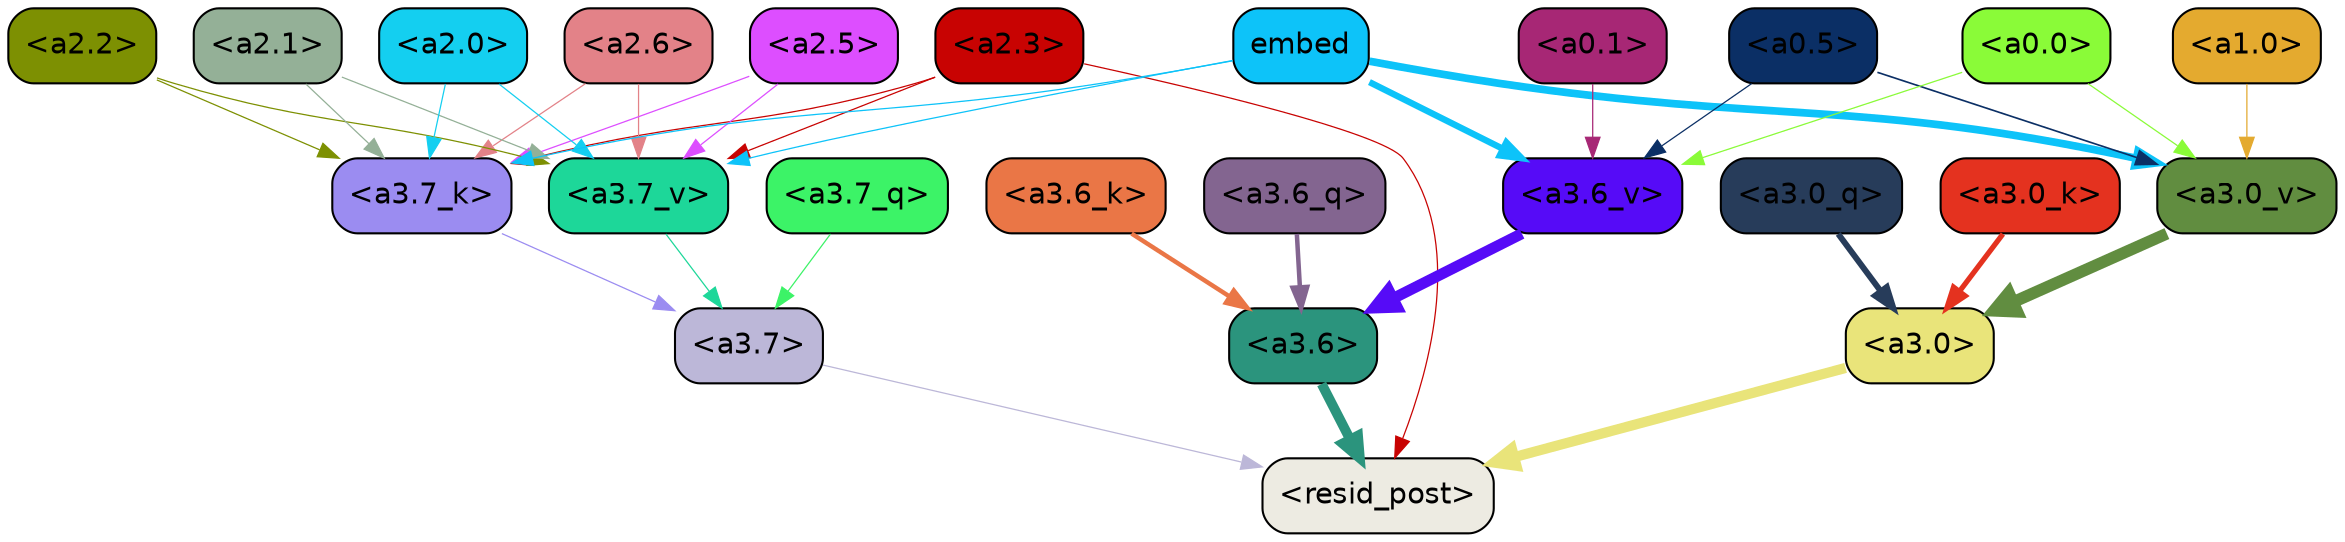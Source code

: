 strict digraph "" {
	graph [bgcolor=transparent,
		layout=dot,
		overlap=false,
		splines=true
	];
	"<a3.7>"	[color=black,
		fillcolor="#bcb7d8",
		fontname=Helvetica,
		shape=box,
		style="filled, rounded"];
	"<resid_post>"	[color=black,
		fillcolor="#edebe2",
		fontname=Helvetica,
		shape=box,
		style="filled, rounded"];
	"<a3.7>" -> "<resid_post>"	[color="#bcb7d8",
		penwidth=0.6];
	"<a3.6>"	[color=black,
		fillcolor="#2b947d",
		fontname=Helvetica,
		shape=box,
		style="filled, rounded"];
	"<a3.6>" -> "<resid_post>"	[color="#2b947d",
		penwidth=4.752790808677673];
	"<a3.0>"	[color=black,
		fillcolor="#e9e47a",
		fontname=Helvetica,
		shape=box,
		style="filled, rounded"];
	"<a3.0>" -> "<resid_post>"	[color="#e9e47a",
		penwidth=4.897669434547424];
	"<a2.3>"	[color=black,
		fillcolor="#c80302",
		fontname=Helvetica,
		shape=box,
		style="filled, rounded"];
	"<a2.3>" -> "<resid_post>"	[color="#c80302",
		penwidth=0.6];
	"<a3.7_k>"	[color=black,
		fillcolor="#9b8cf1",
		fontname=Helvetica,
		shape=box,
		style="filled, rounded"];
	"<a2.3>" -> "<a3.7_k>"	[color="#c80302",
		penwidth=0.6];
	"<a3.7_v>"	[color=black,
		fillcolor="#1dd799",
		fontname=Helvetica,
		shape=box,
		style="filled, rounded"];
	"<a2.3>" -> "<a3.7_v>"	[color="#c80302",
		penwidth=0.6];
	"<a3.7_q>"	[color=black,
		fillcolor="#3cf367",
		fontname=Helvetica,
		shape=box,
		style="filled, rounded"];
	"<a3.7_q>" -> "<a3.7>"	[color="#3cf367",
		penwidth=0.6];
	"<a3.6_q>"	[color=black,
		fillcolor="#836590",
		fontname=Helvetica,
		shape=box,
		style="filled, rounded"];
	"<a3.6_q>" -> "<a3.6>"	[color="#836590",
		penwidth=2.160832464694977];
	"<a3.0_q>"	[color=black,
		fillcolor="#273c5a",
		fontname=Helvetica,
		shape=box,
		style="filled, rounded"];
	"<a3.0_q>" -> "<a3.0>"	[color="#273c5a",
		penwidth=2.870753765106201];
	"<a3.7_k>" -> "<a3.7>"	[color="#9b8cf1",
		penwidth=0.6];
	"<a3.6_k>"	[color=black,
		fillcolor="#ea7646",
		fontname=Helvetica,
		shape=box,
		style="filled, rounded"];
	"<a3.6_k>" -> "<a3.6>"	[color="#ea7646",
		penwidth=2.13908451795578];
	"<a3.0_k>"	[color=black,
		fillcolor="#e4321f",
		fontname=Helvetica,
		shape=box,
		style="filled, rounded"];
	"<a3.0_k>" -> "<a3.0>"	[color="#e4321f",
		penwidth=2.520303964614868];
	"<a3.7_v>" -> "<a3.7>"	[color="#1dd799",
		penwidth=0.6];
	"<a3.6_v>"	[color=black,
		fillcolor="#560bf7",
		fontname=Helvetica,
		shape=box,
		style="filled, rounded"];
	"<a3.6_v>" -> "<a3.6>"	[color="#560bf7",
		penwidth=5.297133803367615];
	"<a3.0_v>"	[color=black,
		fillcolor="#618d40",
		fontname=Helvetica,
		shape=box,
		style="filled, rounded"];
	"<a3.0_v>" -> "<a3.0>"	[color="#618d40",
		penwidth=5.680712580680847];
	"<a2.6>"	[color=black,
		fillcolor="#e38288",
		fontname=Helvetica,
		shape=box,
		style="filled, rounded"];
	"<a2.6>" -> "<a3.7_k>"	[color="#e38288",
		penwidth=0.6];
	"<a2.6>" -> "<a3.7_v>"	[color="#e38288",
		penwidth=0.6];
	"<a2.5>"	[color=black,
		fillcolor="#dd4eff",
		fontname=Helvetica,
		shape=box,
		style="filled, rounded"];
	"<a2.5>" -> "<a3.7_k>"	[color="#dd4eff",
		penwidth=0.6];
	"<a2.5>" -> "<a3.7_v>"	[color="#dd4eff",
		penwidth=0.6];
	"<a2.2>"	[color=black,
		fillcolor="#7d9002",
		fontname=Helvetica,
		shape=box,
		style="filled, rounded"];
	"<a2.2>" -> "<a3.7_k>"	[color="#7d9002",
		penwidth=0.6];
	"<a2.2>" -> "<a3.7_v>"	[color="#7d9002",
		penwidth=0.6];
	"<a2.1>"	[color=black,
		fillcolor="#94b097",
		fontname=Helvetica,
		shape=box,
		style="filled, rounded"];
	"<a2.1>" -> "<a3.7_k>"	[color="#94b097",
		penwidth=0.6];
	"<a2.1>" -> "<a3.7_v>"	[color="#94b097",
		penwidth=0.6];
	"<a2.0>"	[color=black,
		fillcolor="#14cff0",
		fontname=Helvetica,
		shape=box,
		style="filled, rounded"];
	"<a2.0>" -> "<a3.7_k>"	[color="#14cff0",
		penwidth=0.6];
	"<a2.0>" -> "<a3.7_v>"	[color="#14cff0",
		penwidth=0.6];
	embed	[color=black,
		fillcolor="#0dc3f9",
		fontname=Helvetica,
		shape=box,
		style="filled, rounded"];
	embed -> "<a3.7_k>"	[color="#0dc3f9",
		penwidth=0.6];
	embed -> "<a3.7_v>"	[color="#0dc3f9",
		penwidth=0.6];
	embed -> "<a3.6_v>"	[color="#0dc3f9",
		penwidth=3.0758190751075745];
	embed -> "<a3.0_v>"	[color="#0dc3f9",
		penwidth=3.6927278637886047];
	"<a0.5>"	[color=black,
		fillcolor="#0b2f65",
		fontname=Helvetica,
		shape=box,
		style="filled, rounded"];
	"<a0.5>" -> "<a3.6_v>"	[color="#0b2f65",
		penwidth=0.6];
	"<a0.5>" -> "<a3.0_v>"	[color="#0b2f65",
		penwidth=0.8028683364391327];
	"<a0.1>"	[color=black,
		fillcolor="#a72775",
		fontname=Helvetica,
		shape=box,
		style="filled, rounded"];
	"<a0.1>" -> "<a3.6_v>"	[color="#a72775",
		penwidth=0.6];
	"<a0.0>"	[color=black,
		fillcolor="#8afb38",
		fontname=Helvetica,
		shape=box,
		style="filled, rounded"];
	"<a0.0>" -> "<a3.6_v>"	[color="#8afb38",
		penwidth=0.6];
	"<a0.0>" -> "<a3.0_v>"	[color="#8afb38",
		penwidth=0.6];
	"<a1.0>"	[color=black,
		fillcolor="#e4aa2f",
		fontname=Helvetica,
		shape=box,
		style="filled, rounded"];
	"<a1.0>" -> "<a3.0_v>"	[color="#e4aa2f",
		penwidth=0.6];
}
